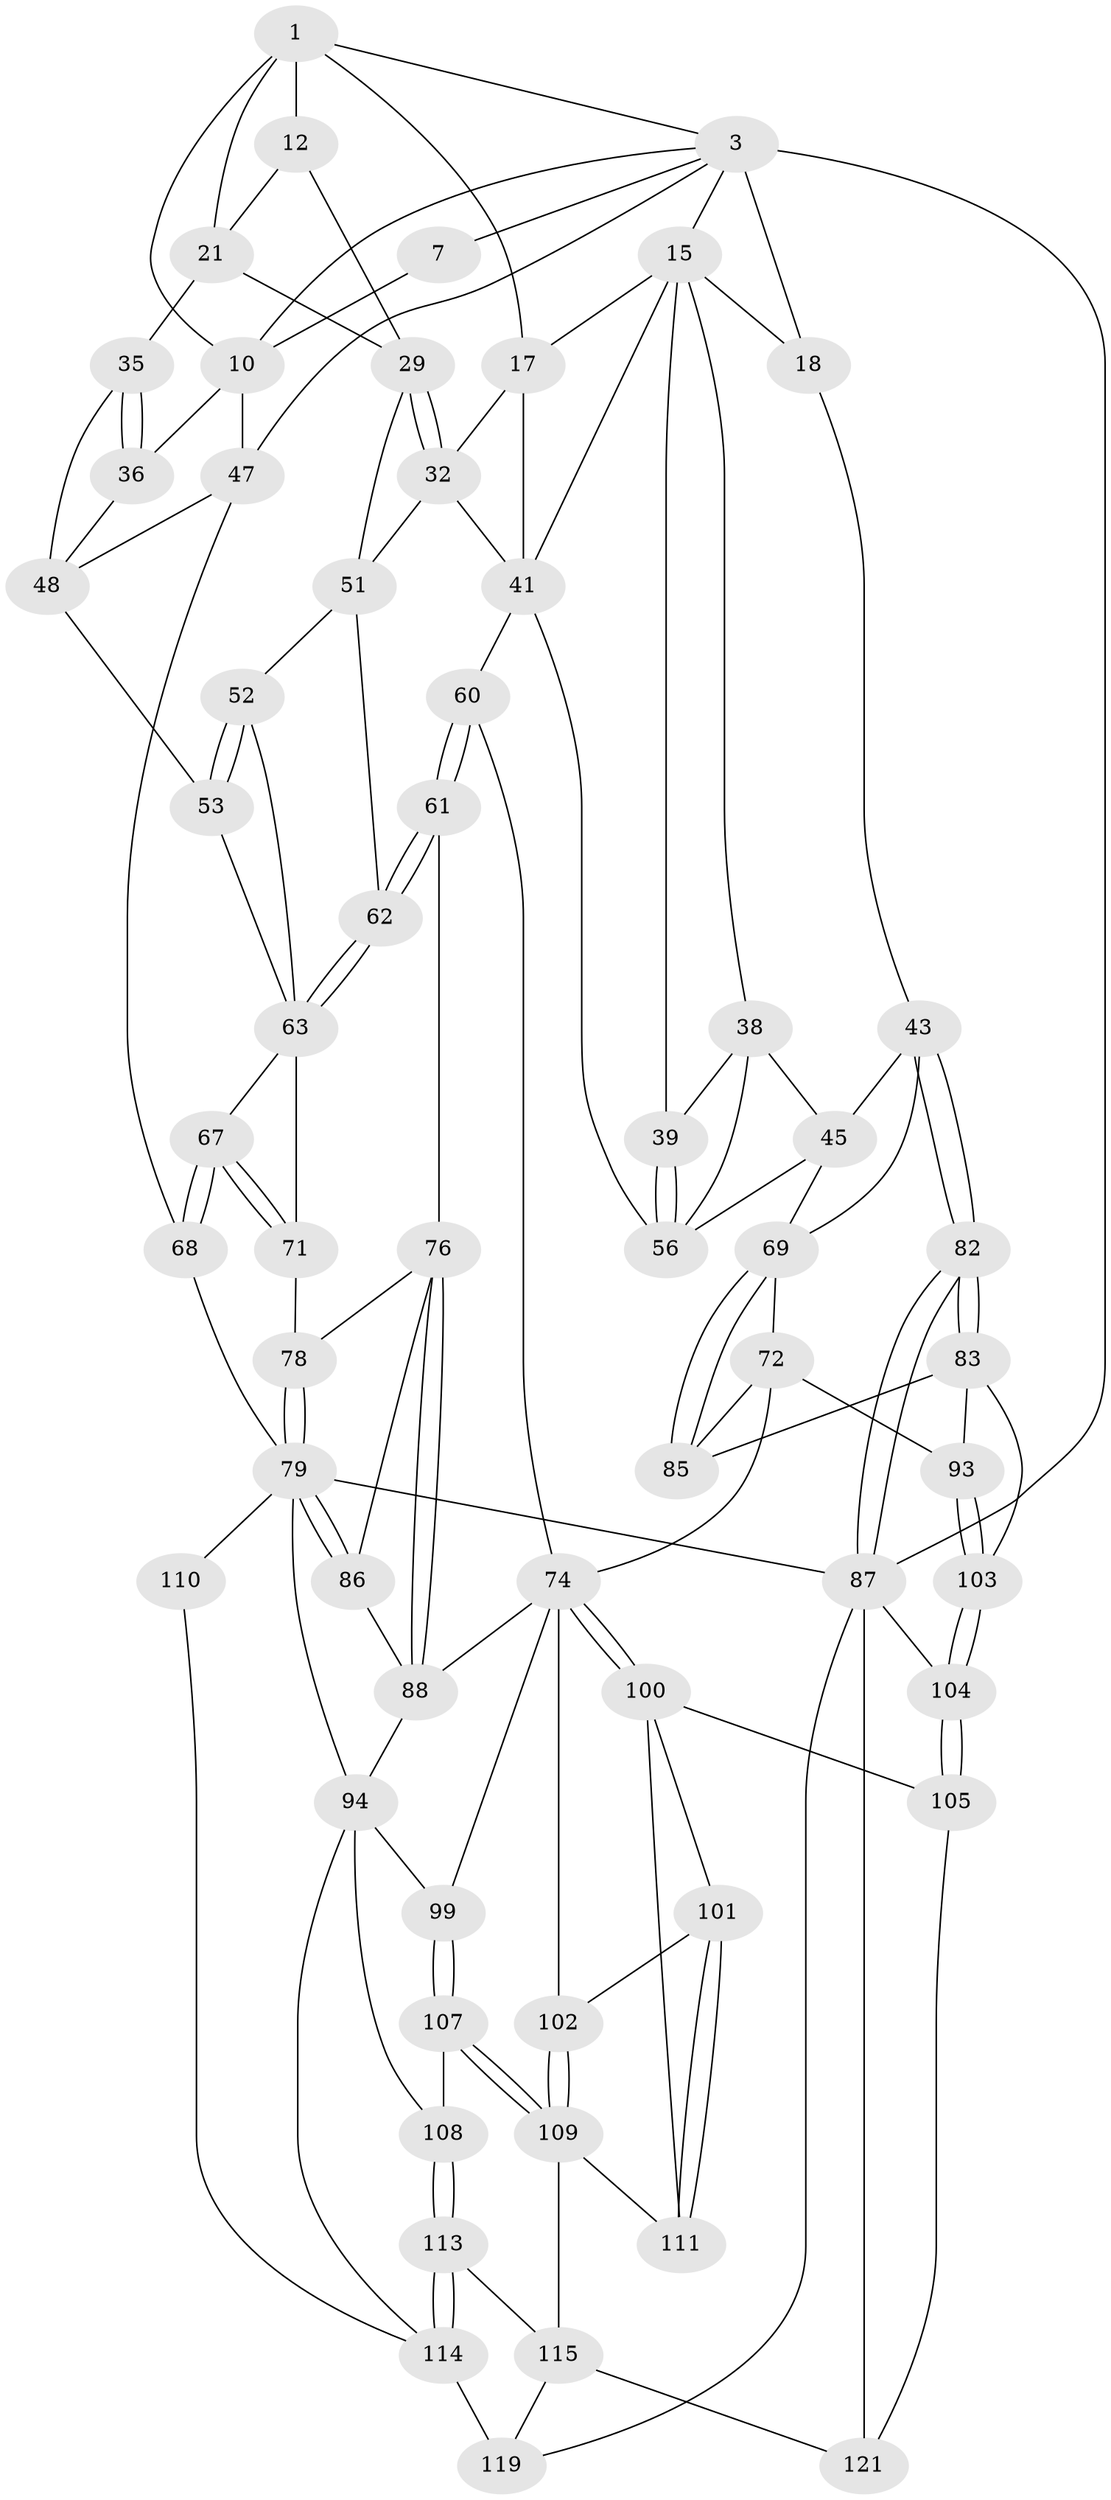 // original degree distribution, {3: 0.016129032258064516, 4: 0.29838709677419356, 6: 0.28225806451612906, 5: 0.4032258064516129}
// Generated by graph-tools (version 1.1) at 2025/28/03/15/25 16:28:07]
// undirected, 62 vertices, 141 edges
graph export_dot {
graph [start="1"]
  node [color=gray90,style=filled];
  1 [pos="+0.3799307335682817+0",super="+2+8"];
  3 [pos="+0.8131533884068953+0",super="+14+4"];
  7 [pos="+0.034313595381023375+0"];
  10 [pos="+0.1960973394224612+0.14352713102381262",super="+33"];
  12 [pos="+0.5150643620487199+0.1509850264200051",super="+13+24"];
  15 [pos="+0.6748595336107331+0.10349729091446644",super="+16+25"];
  17 [pos="+0.5833755787920009+0.1422428711240246",super="+31"];
  18 [pos="+0.9100973250320676+0.15383073108723255",super="+28+19"];
  21 [pos="+0.36477498127403735+0.12619180070307495",super="+23+22"];
  29 [pos="+0.43336273163092237+0.28485775729838425",super="+30"];
  32 [pos="+0.5159301084014939+0.3280834484421433",super="+55"];
  35 [pos="+0.2683815703376448+0.26523257747504925"];
  36 [pos="+0.12972592538933955+0.27020718169686286"];
  38 [pos="+0.8187193340838893+0.27804227377877333",super="+46"];
  39 [pos="+0.7221454097133481+0.29022020890888944"];
  41 [pos="+0.6452049458035851+0.31242908798619773",super="+54"];
  43 [pos="+1+0.4256827101027717",super="+44"];
  45 [pos="+0.9033116233819659+0.4104753793144743",super="+65"];
  47 [pos="+0+0.4038958330282968",super="+49"];
  48 [pos="+0.14197425433965521+0.2975181944620612",super="+50"];
  51 [pos="+0.3765170318650463+0.3622914710608255",super="+59"];
  52 [pos="+0.30765990729272674+0.4176737095261864"];
  53 [pos="+0.19574624306095287+0.432870933622303"];
  56 [pos="+0.7103808757284386+0.4192431164548848",super="+57"];
  60 [pos="+0.625531003385278+0.6029045975331048"];
  61 [pos="+0.480539470378189+0.5501223507474648"];
  62 [pos="+0.4722789475627882+0.5345353557899964"];
  63 [pos="+0.40590639929035544+0.5091259828668855",super="+64"];
  67 [pos="+0.15109718782351414+0.4901231361379123"];
  68 [pos="+0+0.5727448128302817"];
  69 [pos="+0.9743103717122968+0.5460851889481287",super="+70"];
  71 [pos="+0.2165474651544498+0.5379609627611055"];
  72 [pos="+0.8275214428141452+0.6325470240724761",super="+73"];
  74 [pos="+0.6499513499937948+0.6376275268203968",super="+75"];
  76 [pos="+0.4411922142887423+0.5816249949782342",super="+77"];
  78 [pos="+0.23064173991353454+0.5527709246138336"];
  79 [pos="+0.25699553200944697+0.7240203399110042",super="+80"];
  82 [pos="+1+0.8085199944706245"];
  83 [pos="+0.9727864399526444+0.7337662405296844",super="+84"];
  85 [pos="+0.9171783398084772+0.6748519128804871"];
  86 [pos="+0.2916313192902561+0.7265545065319312"];
  87 [pos="+1+1",super="+123+92"];
  88 [pos="+0.40201834442660384+0.6813095015426858",super="+89"];
  93 [pos="+0.7691970658887451+0.776979364560151"];
  94 [pos="+0.32940945402152716+0.759532266218035",super="+95"];
  99 [pos="+0.4104213001816167+0.7983335609334086"];
  100 [pos="+0.6201886124576488+0.7264077485893905",super="+106"];
  101 [pos="+0.5512589266206345+0.8146003437039876"];
  102 [pos="+0.49734258610855653+0.8142781861533182"];
  103 [pos="+0.799461212404043+0.8828336323144708"];
  104 [pos="+0.7994420962810523+0.8910481803077103"];
  105 [pos="+0.6874013349953291+0.9104942478996985"];
  107 [pos="+0.40981845439122433+0.8296681893988981"];
  108 [pos="+0.3453080324878496+0.8728763836807356"];
  109 [pos="+0.4618607117406178+0.9409000292724048",super="+112"];
  110 [pos="+0+0.6964000731893106"];
  111 [pos="+0.5742482420530756+0.8964705729945802"];
  113 [pos="+0.3096205672524525+1"];
  114 [pos="+0.20459781858238774+0.9041309535912454",super="+117"];
  115 [pos="+0.395726719727561+1",super="+116"];
  119 [pos="+0+1",super="+120"];
  121 [pos="+0.6798942272979221+0.9259514291708638",super="+122"];
  1 -- 3;
  1 -- 12 [weight=2];
  1 -- 17;
  1 -- 10;
  1 -- 21;
  3 -- 15;
  3 -- 7;
  3 -- 47;
  3 -- 18 [weight=3];
  3 -- 87 [weight=2];
  3 -- 10;
  7 -- 10;
  10 -- 36;
  10 -- 47;
  12 -- 21 [weight=2];
  12 -- 29;
  15 -- 17;
  15 -- 41;
  15 -- 39;
  15 -- 38;
  15 -- 18;
  17 -- 32;
  17 -- 41;
  18 -- 43;
  21 -- 29;
  21 -- 35;
  29 -- 32;
  29 -- 32;
  29 -- 51;
  32 -- 41;
  32 -- 51;
  35 -- 36;
  35 -- 36;
  35 -- 48;
  36 -- 48;
  38 -- 39;
  38 -- 56;
  38 -- 45;
  39 -- 56;
  39 -- 56;
  41 -- 56;
  41 -- 60;
  43 -- 82;
  43 -- 82;
  43 -- 45;
  43 -- 69;
  45 -- 69;
  45 -- 56;
  47 -- 48;
  47 -- 68;
  48 -- 53;
  51 -- 52;
  51 -- 62;
  52 -- 53;
  52 -- 53;
  52 -- 63;
  53 -- 63;
  60 -- 61;
  60 -- 61;
  60 -- 74;
  61 -- 62;
  61 -- 62;
  61 -- 76;
  62 -- 63;
  62 -- 63;
  63 -- 71;
  63 -- 67;
  67 -- 68;
  67 -- 68;
  67 -- 71;
  67 -- 71;
  68 -- 79;
  69 -- 85;
  69 -- 85;
  69 -- 72;
  71 -- 78;
  72 -- 85;
  72 -- 74;
  72 -- 93;
  74 -- 100;
  74 -- 100;
  74 -- 99;
  74 -- 102;
  74 -- 88;
  76 -- 88;
  76 -- 88;
  76 -- 78;
  76 -- 86;
  78 -- 79;
  78 -- 79;
  79 -- 86;
  79 -- 86;
  79 -- 87;
  79 -- 110 [weight=2];
  79 -- 94;
  82 -- 83;
  82 -- 83;
  82 -- 87;
  82 -- 87;
  83 -- 103;
  83 -- 85;
  83 -- 93;
  86 -- 88;
  87 -- 104;
  87 -- 121 [weight=2];
  87 -- 119;
  88 -- 94;
  93 -- 103;
  93 -- 103;
  94 -- 99;
  94 -- 114;
  94 -- 108;
  99 -- 107;
  99 -- 107;
  100 -- 101;
  100 -- 105;
  100 -- 111;
  101 -- 102;
  101 -- 111;
  101 -- 111;
  102 -- 109;
  102 -- 109;
  103 -- 104;
  103 -- 104;
  104 -- 105;
  104 -- 105;
  105 -- 121;
  107 -- 108;
  107 -- 109;
  107 -- 109;
  108 -- 113;
  108 -- 113;
  109 -- 115;
  109 -- 111;
  110 -- 114;
  113 -- 114;
  113 -- 114;
  113 -- 115;
  114 -- 119 [weight=2];
  115 -- 121;
  115 -- 119;
}
